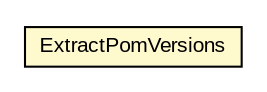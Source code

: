 #!/usr/local/bin/dot
#
# Class diagram 
# Generated by UMLGraph version R5_6-24-gf6e263 (http://www.umlgraph.org/)
#

digraph G {
	edge [fontname="arial",fontsize=10,labelfontname="arial",labelfontsize=10];
	node [fontname="arial",fontsize=10,shape=plaintext];
	nodesep=0.25;
	ranksep=0.5;
	// net.brabenetz.lib.securedproperties.tools.ExtractPomVersions
	c187 [label=<<table title="net.brabenetz.lib.securedproperties.tools.ExtractPomVersions" border="0" cellborder="1" cellspacing="0" cellpadding="2" port="p" bgcolor="lemonChiffon" href="./ExtractPomVersions.html">
		<tr><td><table border="0" cellspacing="0" cellpadding="1">
<tr><td align="center" balign="center"> ExtractPomVersions </td></tr>
		</table></td></tr>
		</table>>, URL="./ExtractPomVersions.html", fontname="arial", fontcolor="black", fontsize=10.0];
}

